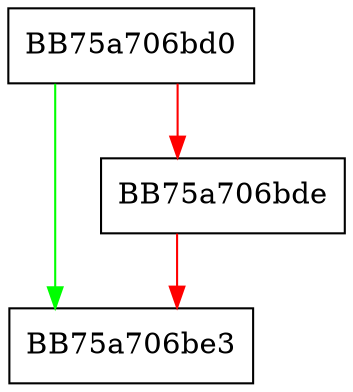 digraph PostProcessRecords {
  node [shape="box"];
  graph [splines=ortho];
  BB75a706bd0 -> BB75a706be3 [color="green"];
  BB75a706bd0 -> BB75a706bde [color="red"];
  BB75a706bde -> BB75a706be3 [color="red"];
}